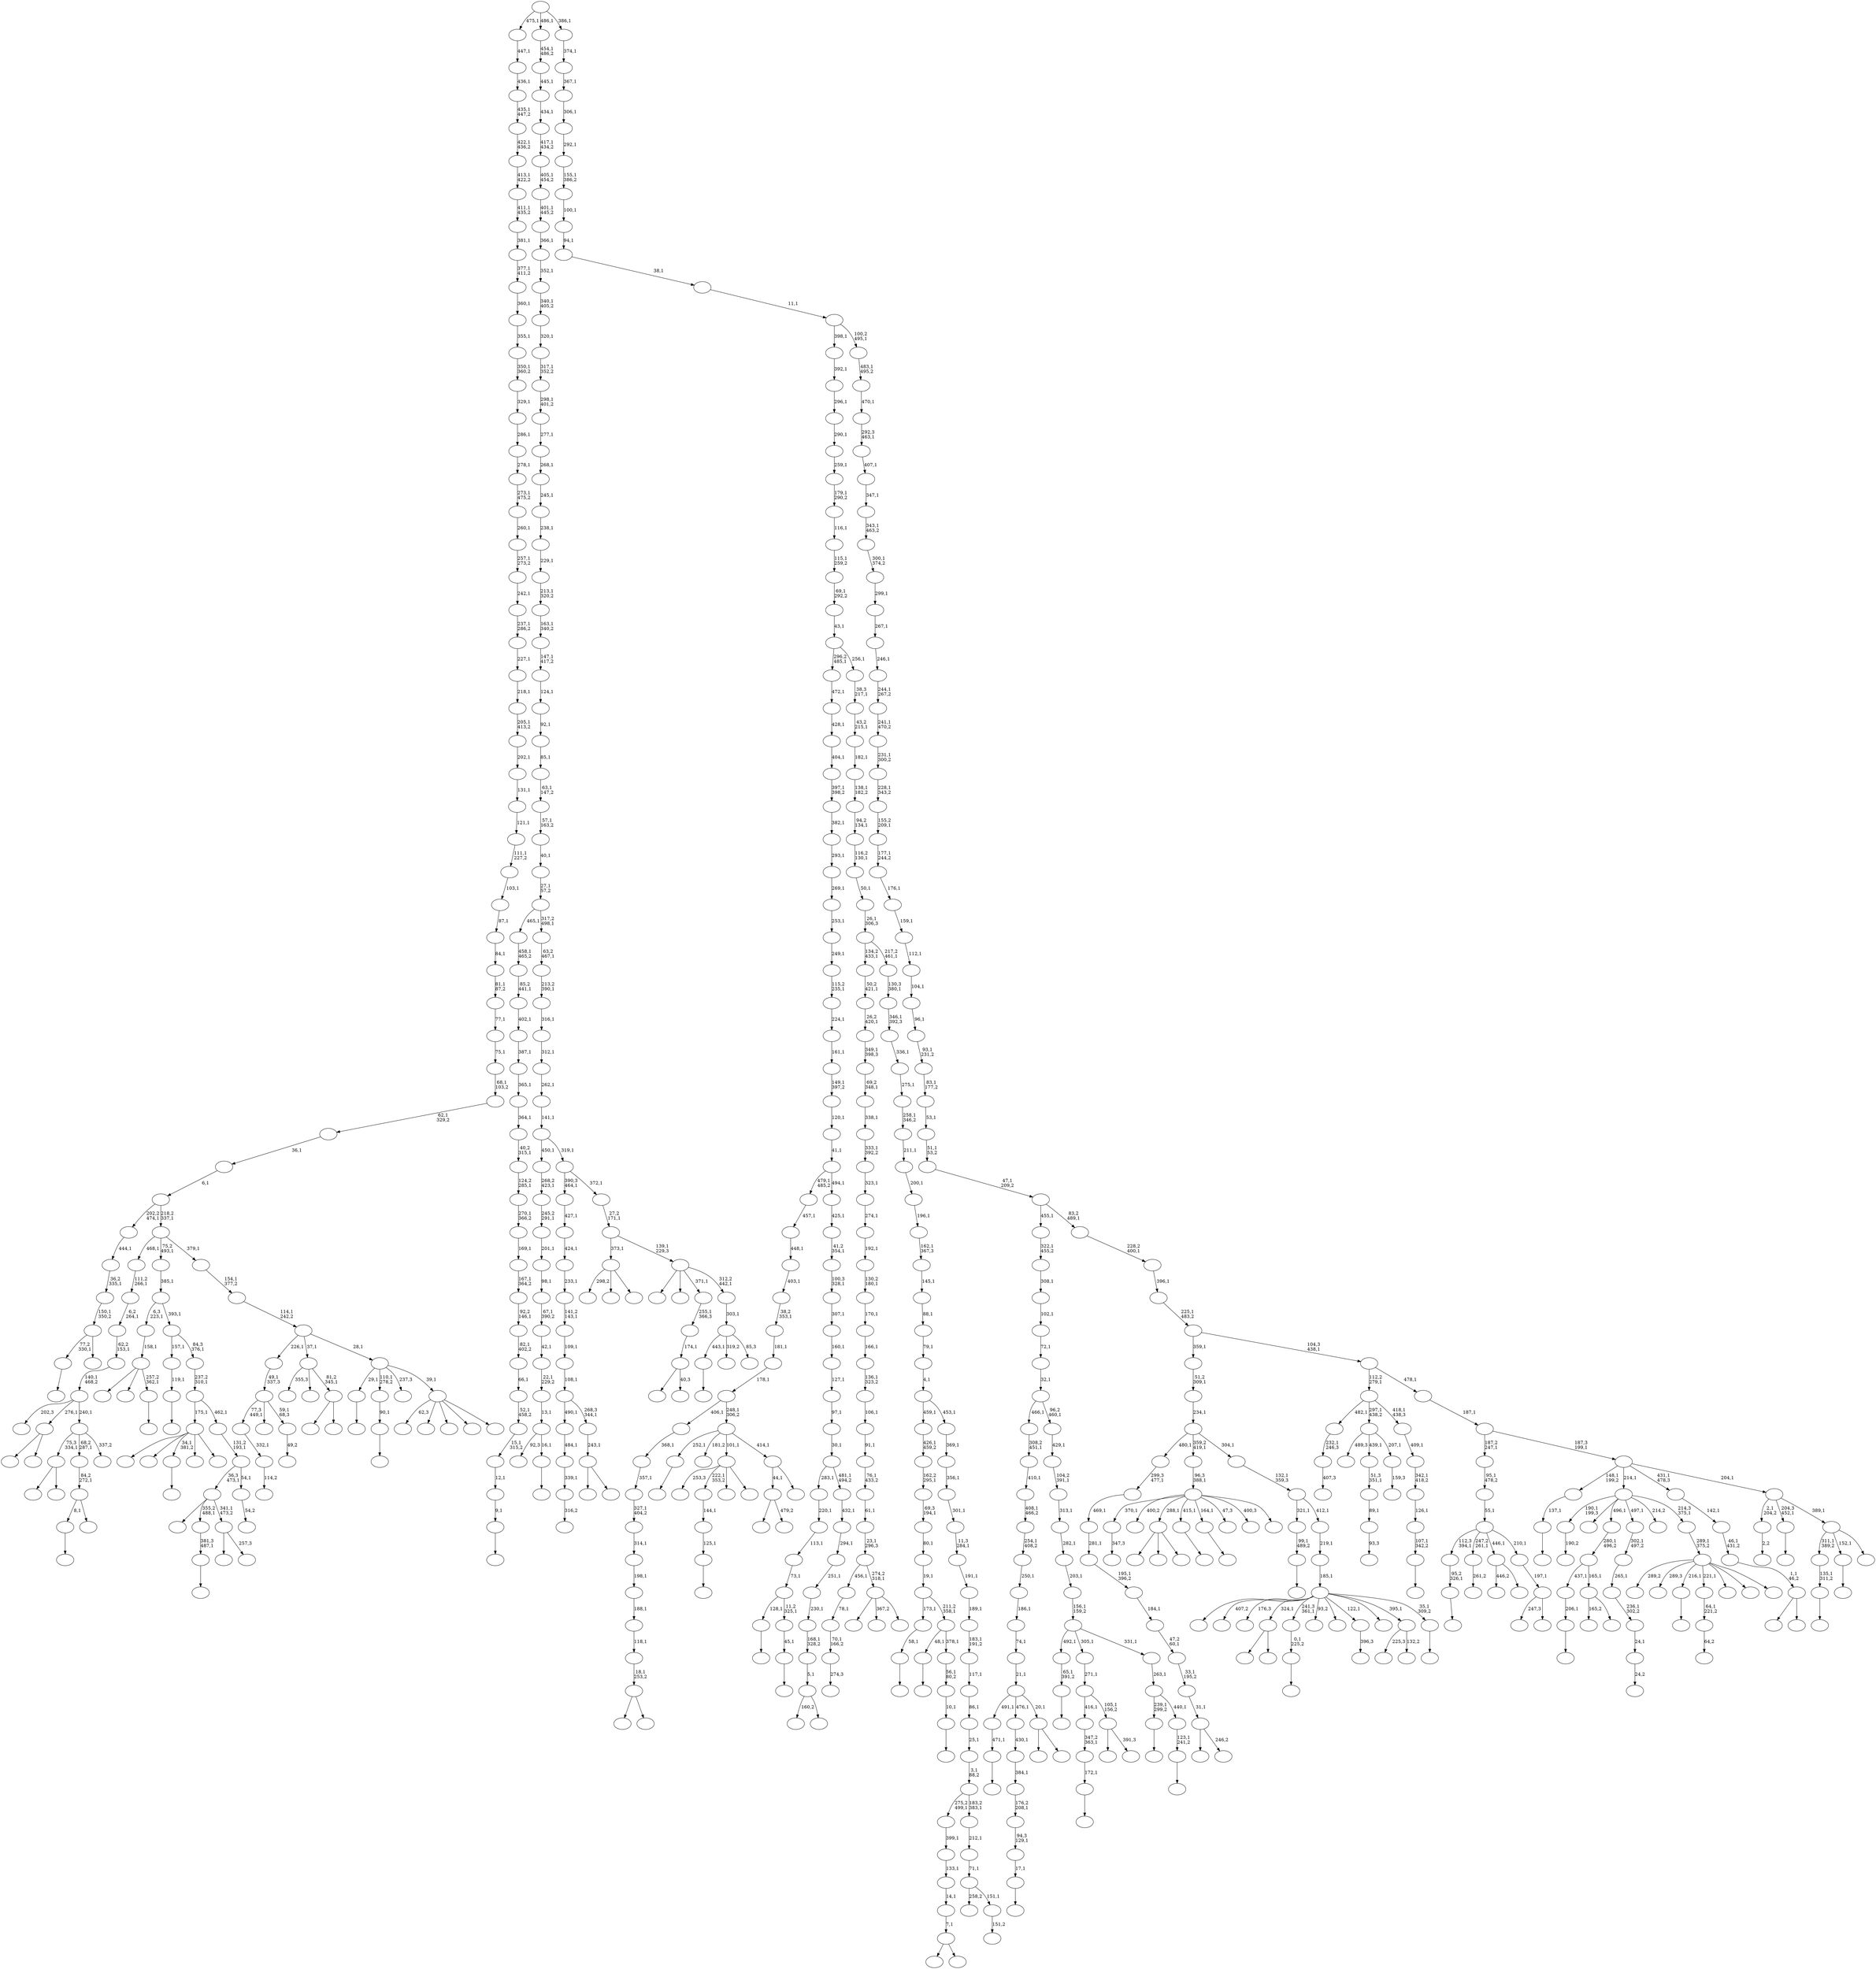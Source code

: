 digraph T {
	650 [label=""]
	649 [label=""]
	648 [label=""]
	647 [label=""]
	646 [label=""]
	645 [label=""]
	644 [label=""]
	643 [label=""]
	642 [label=""]
	641 [label=""]
	640 [label=""]
	639 [label=""]
	638 [label=""]
	637 [label=""]
	636 [label=""]
	635 [label=""]
	634 [label=""]
	633 [label=""]
	632 [label=""]
	631 [label=""]
	630 [label=""]
	629 [label=""]
	628 [label=""]
	627 [label=""]
	626 [label=""]
	625 [label=""]
	624 [label=""]
	623 [label=""]
	622 [label=""]
	621 [label=""]
	620 [label=""]
	619 [label=""]
	618 [label=""]
	617 [label=""]
	616 [label=""]
	615 [label=""]
	614 [label=""]
	613 [label=""]
	612 [label=""]
	611 [label=""]
	610 [label=""]
	609 [label=""]
	608 [label=""]
	607 [label=""]
	606 [label=""]
	605 [label=""]
	604 [label=""]
	603 [label=""]
	602 [label=""]
	601 [label=""]
	600 [label=""]
	599 [label=""]
	598 [label=""]
	597 [label=""]
	596 [label=""]
	595 [label=""]
	594 [label=""]
	593 [label=""]
	592 [label=""]
	591 [label=""]
	590 [label=""]
	589 [label=""]
	588 [label=""]
	587 [label=""]
	586 [label=""]
	585 [label=""]
	584 [label=""]
	583 [label=""]
	582 [label=""]
	581 [label=""]
	580 [label=""]
	579 [label=""]
	578 [label=""]
	577 [label=""]
	576 [label=""]
	575 [label=""]
	574 [label=""]
	573 [label=""]
	572 [label=""]
	571 [label=""]
	570 [label=""]
	569 [label=""]
	568 [label=""]
	567 [label=""]
	566 [label=""]
	565 [label=""]
	564 [label=""]
	563 [label=""]
	562 [label=""]
	561 [label=""]
	560 [label=""]
	559 [label=""]
	558 [label=""]
	557 [label=""]
	556 [label=""]
	555 [label=""]
	554 [label=""]
	553 [label=""]
	552 [label=""]
	551 [label=""]
	550 [label=""]
	549 [label=""]
	548 [label=""]
	547 [label=""]
	546 [label=""]
	545 [label=""]
	544 [label=""]
	543 [label=""]
	542 [label=""]
	541 [label=""]
	540 [label=""]
	539 [label=""]
	538 [label=""]
	537 [label=""]
	536 [label=""]
	535 [label=""]
	534 [label=""]
	533 [label=""]
	532 [label=""]
	531 [label=""]
	530 [label=""]
	529 [label=""]
	528 [label=""]
	527 [label=""]
	526 [label=""]
	525 [label=""]
	524 [label=""]
	523 [label=""]
	522 [label=""]
	521 [label=""]
	520 [label=""]
	519 [label=""]
	518 [label=""]
	517 [label=""]
	516 [label=""]
	515 [label=""]
	514 [label=""]
	513 [label=""]
	512 [label=""]
	511 [label=""]
	510 [label=""]
	509 [label=""]
	508 [label=""]
	507 [label=""]
	506 [label=""]
	505 [label=""]
	504 [label=""]
	503 [label=""]
	502 [label=""]
	501 [label=""]
	500 [label=""]
	499 [label=""]
	498 [label=""]
	497 [label=""]
	496 [label=""]
	495 [label=""]
	494 [label=""]
	493 [label=""]
	492 [label=""]
	491 [label=""]
	490 [label=""]
	489 [label=""]
	488 [label=""]
	487 [label=""]
	486 [label=""]
	485 [label=""]
	484 [label=""]
	483 [label=""]
	482 [label=""]
	481 [label=""]
	480 [label=""]
	479 [label=""]
	478 [label=""]
	477 [label=""]
	476 [label=""]
	475 [label=""]
	474 [label=""]
	473 [label=""]
	472 [label=""]
	471 [label=""]
	470 [label=""]
	469 [label=""]
	468 [label=""]
	467 [label=""]
	466 [label=""]
	465 [label=""]
	464 [label=""]
	463 [label=""]
	462 [label=""]
	461 [label=""]
	460 [label=""]
	459 [label=""]
	458 [label=""]
	457 [label=""]
	456 [label=""]
	455 [label=""]
	454 [label=""]
	453 [label=""]
	452 [label=""]
	451 [label=""]
	450 [label=""]
	449 [label=""]
	448 [label=""]
	447 [label=""]
	446 [label=""]
	445 [label=""]
	444 [label=""]
	443 [label=""]
	442 [label=""]
	441 [label=""]
	440 [label=""]
	439 [label=""]
	438 [label=""]
	437 [label=""]
	436 [label=""]
	435 [label=""]
	434 [label=""]
	433 [label=""]
	432 [label=""]
	431 [label=""]
	430 [label=""]
	429 [label=""]
	428 [label=""]
	427 [label=""]
	426 [label=""]
	425 [label=""]
	424 [label=""]
	423 [label=""]
	422 [label=""]
	421 [label=""]
	420 [label=""]
	419 [label=""]
	418 [label=""]
	417 [label=""]
	416 [label=""]
	415 [label=""]
	414 [label=""]
	413 [label=""]
	412 [label=""]
	411 [label=""]
	410 [label=""]
	409 [label=""]
	408 [label=""]
	407 [label=""]
	406 [label=""]
	405 [label=""]
	404 [label=""]
	403 [label=""]
	402 [label=""]
	401 [label=""]
	400 [label=""]
	399 [label=""]
	398 [label=""]
	397 [label=""]
	396 [label=""]
	395 [label=""]
	394 [label=""]
	393 [label=""]
	392 [label=""]
	391 [label=""]
	390 [label=""]
	389 [label=""]
	388 [label=""]
	387 [label=""]
	386 [label=""]
	385 [label=""]
	384 [label=""]
	383 [label=""]
	382 [label=""]
	381 [label=""]
	380 [label=""]
	379 [label=""]
	378 [label=""]
	377 [label=""]
	376 [label=""]
	375 [label=""]
	374 [label=""]
	373 [label=""]
	372 [label=""]
	371 [label=""]
	370 [label=""]
	369 [label=""]
	368 [label=""]
	367 [label=""]
	366 [label=""]
	365 [label=""]
	364 [label=""]
	363 [label=""]
	362 [label=""]
	361 [label=""]
	360 [label=""]
	359 [label=""]
	358 [label=""]
	357 [label=""]
	356 [label=""]
	355 [label=""]
	354 [label=""]
	353 [label=""]
	352 [label=""]
	351 [label=""]
	350 [label=""]
	349 [label=""]
	348 [label=""]
	347 [label=""]
	346 [label=""]
	345 [label=""]
	344 [label=""]
	343 [label=""]
	342 [label=""]
	341 [label=""]
	340 [label=""]
	339 [label=""]
	338 [label=""]
	337 [label=""]
	336 [label=""]
	335 [label=""]
	334 [label=""]
	333 [label=""]
	332 [label=""]
	331 [label=""]
	330 [label=""]
	329 [label=""]
	328 [label=""]
	327 [label=""]
	326 [label=""]
	325 [label=""]
	324 [label=""]
	323 [label=""]
	322 [label=""]
	321 [label=""]
	320 [label=""]
	319 [label=""]
	318 [label=""]
	317 [label=""]
	316 [label=""]
	315 [label=""]
	314 [label=""]
	313 [label=""]
	312 [label=""]
	311 [label=""]
	310 [label=""]
	309 [label=""]
	308 [label=""]
	307 [label=""]
	306 [label=""]
	305 [label=""]
	304 [label=""]
	303 [label=""]
	302 [label=""]
	301 [label=""]
	300 [label=""]
	299 [label=""]
	298 [label=""]
	297 [label=""]
	296 [label=""]
	295 [label=""]
	294 [label=""]
	293 [label=""]
	292 [label=""]
	291 [label=""]
	290 [label=""]
	289 [label=""]
	288 [label=""]
	287 [label=""]
	286 [label=""]
	285 [label=""]
	284 [label=""]
	283 [label=""]
	282 [label=""]
	281 [label=""]
	280 [label=""]
	279 [label=""]
	278 [label=""]
	277 [label=""]
	276 [label=""]
	275 [label=""]
	274 [label=""]
	273 [label=""]
	272 [label=""]
	271 [label=""]
	270 [label=""]
	269 [label=""]
	268 [label=""]
	267 [label=""]
	266 [label=""]
	265 [label=""]
	264 [label=""]
	263 [label=""]
	262 [label=""]
	261 [label=""]
	260 [label=""]
	259 [label=""]
	258 [label=""]
	257 [label=""]
	256 [label=""]
	255 [label=""]
	254 [label=""]
	253 [label=""]
	252 [label=""]
	251 [label=""]
	250 [label=""]
	249 [label=""]
	248 [label=""]
	247 [label=""]
	246 [label=""]
	245 [label=""]
	244 [label=""]
	243 [label=""]
	242 [label=""]
	241 [label=""]
	240 [label=""]
	239 [label=""]
	238 [label=""]
	237 [label=""]
	236 [label=""]
	235 [label=""]
	234 [label=""]
	233 [label=""]
	232 [label=""]
	231 [label=""]
	230 [label=""]
	229 [label=""]
	228 [label=""]
	227 [label=""]
	226 [label=""]
	225 [label=""]
	224 [label=""]
	223 [label=""]
	222 [label=""]
	221 [label=""]
	220 [label=""]
	219 [label=""]
	218 [label=""]
	217 [label=""]
	216 [label=""]
	215 [label=""]
	214 [label=""]
	213 [label=""]
	212 [label=""]
	211 [label=""]
	210 [label=""]
	209 [label=""]
	208 [label=""]
	207 [label=""]
	206 [label=""]
	205 [label=""]
	204 [label=""]
	203 [label=""]
	202 [label=""]
	201 [label=""]
	200 [label=""]
	199 [label=""]
	198 [label=""]
	197 [label=""]
	196 [label=""]
	195 [label=""]
	194 [label=""]
	193 [label=""]
	192 [label=""]
	191 [label=""]
	190 [label=""]
	189 [label=""]
	188 [label=""]
	187 [label=""]
	186 [label=""]
	185 [label=""]
	184 [label=""]
	183 [label=""]
	182 [label=""]
	181 [label=""]
	180 [label=""]
	179 [label=""]
	178 [label=""]
	177 [label=""]
	176 [label=""]
	175 [label=""]
	174 [label=""]
	173 [label=""]
	172 [label=""]
	171 [label=""]
	170 [label=""]
	169 [label=""]
	168 [label=""]
	167 [label=""]
	166 [label=""]
	165 [label=""]
	164 [label=""]
	163 [label=""]
	162 [label=""]
	161 [label=""]
	160 [label=""]
	159 [label=""]
	158 [label=""]
	157 [label=""]
	156 [label=""]
	155 [label=""]
	154 [label=""]
	153 [label=""]
	152 [label=""]
	151 [label=""]
	150 [label=""]
	149 [label=""]
	148 [label=""]
	147 [label=""]
	146 [label=""]
	145 [label=""]
	144 [label=""]
	143 [label=""]
	142 [label=""]
	141 [label=""]
	140 [label=""]
	139 [label=""]
	138 [label=""]
	137 [label=""]
	136 [label=""]
	135 [label=""]
	134 [label=""]
	133 [label=""]
	132 [label=""]
	131 [label=""]
	130 [label=""]
	129 [label=""]
	128 [label=""]
	127 [label=""]
	126 [label=""]
	125 [label=""]
	124 [label=""]
	123 [label=""]
	122 [label=""]
	121 [label=""]
	120 [label=""]
	119 [label=""]
	118 [label=""]
	117 [label=""]
	116 [label=""]
	115 [label=""]
	114 [label=""]
	113 [label=""]
	112 [label=""]
	111 [label=""]
	110 [label=""]
	109 [label=""]
	108 [label=""]
	107 [label=""]
	106 [label=""]
	105 [label=""]
	104 [label=""]
	103 [label=""]
	102 [label=""]
	101 [label=""]
	100 [label=""]
	99 [label=""]
	98 [label=""]
	97 [label=""]
	96 [label=""]
	95 [label=""]
	94 [label=""]
	93 [label=""]
	92 [label=""]
	91 [label=""]
	90 [label=""]
	89 [label=""]
	88 [label=""]
	87 [label=""]
	86 [label=""]
	85 [label=""]
	84 [label=""]
	83 [label=""]
	82 [label=""]
	81 [label=""]
	80 [label=""]
	79 [label=""]
	78 [label=""]
	77 [label=""]
	76 [label=""]
	75 [label=""]
	74 [label=""]
	73 [label=""]
	72 [label=""]
	71 [label=""]
	70 [label=""]
	69 [label=""]
	68 [label=""]
	67 [label=""]
	66 [label=""]
	65 [label=""]
	64 [label=""]
	63 [label=""]
	62 [label=""]
	61 [label=""]
	60 [label=""]
	59 [label=""]
	58 [label=""]
	57 [label=""]
	56 [label=""]
	55 [label=""]
	54 [label=""]
	53 [label=""]
	52 [label=""]
	51 [label=""]
	50 [label=""]
	49 [label=""]
	48 [label=""]
	47 [label=""]
	46 [label=""]
	45 [label=""]
	44 [label=""]
	43 [label=""]
	42 [label=""]
	41 [label=""]
	40 [label=""]
	39 [label=""]
	38 [label=""]
	37 [label=""]
	36 [label=""]
	35 [label=""]
	34 [label=""]
	33 [label=""]
	32 [label=""]
	31 [label=""]
	30 [label=""]
	29 [label=""]
	28 [label=""]
	27 [label=""]
	26 [label=""]
	25 [label=""]
	24 [label=""]
	23 [label=""]
	22 [label=""]
	21 [label=""]
	20 [label=""]
	19 [label=""]
	18 [label=""]
	17 [label=""]
	16 [label=""]
	15 [label=""]
	14 [label=""]
	13 [label=""]
	12 [label=""]
	11 [label=""]
	10 [label=""]
	9 [label=""]
	8 [label=""]
	7 [label=""]
	6 [label=""]
	5 [label=""]
	4 [label=""]
	3 [label=""]
	2 [label=""]
	1 [label=""]
	0 [label=""]
	649 -> 650 [label=""]
	643 -> 644 [label=""]
	640 -> 641 [label=""]
	639 -> 640 [label="135,1\n311,2"]
	632 -> 633 [label="2,2"]
	630 -> 636 [label=""]
	630 -> 631 [label=""]
	628 -> 629 [label=""]
	627 -> 628 [label="99,1\n489,2"]
	625 -> 626 [label=""]
	624 -> 625 [label="125,1"]
	623 -> 624 [label="144,1"]
	617 -> 618 [label=""]
	615 -> 616 [label=""]
	613 -> 614 [label="347,3"]
	611 -> 612 [label="64,2"]
	610 -> 611 [label="64,1\n221,2"]
	605 -> 606 [label=""]
	601 -> 602 [label="190,2"]
	596 -> 597 [label=""]
	595 -> 596 [label="172,1"]
	594 -> 595 [label="347,2\n363,1"]
	591 -> 592 [label=""]
	590 -> 591 [label="95,2\n326,1"]
	588 -> 589 [label=""]
	587 -> 588 [label="58,1"]
	584 -> 585 [label="274,3"]
	583 -> 584 [label="70,1\n166,2"]
	582 -> 583 [label="78,1"]
	580 -> 581 [label=""]
	579 -> 580 [label="137,1"]
	576 -> 637 [label=""]
	576 -> 577 [label=""]
	574 -> 575 [label=""]
	573 -> 574 [label="65,1\n391,2"]
	571 -> 572 [label=""]
	570 -> 571 [label="0,1\n225,2"]
	564 -> 565 [label=""]
	561 -> 562 [label=""]
	560 -> 561 [label="471,1"]
	556 -> 557 [label=""]
	551 -> 646 [label=""]
	551 -> 552 [label="479,2"]
	549 -> 550 [label=""]
	548 -> 549 [label="119,1"]
	545 -> 546 [label=""]
	544 -> 545 [label="45,1"]
	543 -> 564 [label="128,1"]
	543 -> 544 [label="11,2\n325,1"]
	542 -> 543 [label="73,1"]
	541 -> 542 [label="113,1"]
	540 -> 541 [label="220,1"]
	537 -> 568 [label=""]
	537 -> 558 [label=""]
	537 -> 538 [label=""]
	535 -> 536 [label=""]
	534 -> 535 [label="206,1"]
	531 -> 532 [label=""]
	530 -> 531 [label="17,1"]
	529 -> 530 [label="94,3\n129,1"]
	528 -> 529 [label="176,2\n208,1"]
	527 -> 528 [label="384,1"]
	526 -> 527 [label="430,1"]
	523 -> 524 [label=""]
	518 -> 519 [label=""]
	516 -> 517 [label=""]
	514 -> 515 [label="407,3"]
	513 -> 514 [label="232,1\n246,3"]
	511 -> 603 [label=""]
	511 -> 512 [label=""]
	509 -> 607 [label=""]
	509 -> 510 [label=""]
	508 -> 509 [label="18,1\n253,2"]
	507 -> 508 [label="118,1"]
	506 -> 507 [label="188,1"]
	505 -> 506 [label="198,1"]
	504 -> 505 [label="314,1"]
	503 -> 504 [label="327,1\n404,2"]
	502 -> 503 [label="357,1"]
	501 -> 502 [label="368,1"]
	497 -> 498 [label="114,2"]
	496 -> 497 [label="332,1"]
	494 -> 621 [label="165,2"]
	494 -> 495 [label=""]
	493 -> 534 [label="437,1"]
	493 -> 494 [label="165,1"]
	492 -> 493 [label="280,1\n496,2"]
	487 -> 488 [label=""]
	485 -> 486 [label=""]
	484 -> 485 [label="90,1"]
	481 -> 482 [label="24,2"]
	480 -> 481 [label="24,1"]
	479 -> 480 [label="236,1\n302,2"]
	478 -> 479 [label="265,1"]
	477 -> 478 [label="302,1\n497,2"]
	475 -> 476 [label=""]
	473 -> 474 [label=""]
	472 -> 635 [label=""]
	472 -> 539 [label=""]
	472 -> 473 [label="257,2\n362,1"]
	471 -> 472 [label="158,1"]
	469 -> 470 [label="261,2"]
	467 -> 523 [label="77,2\n330,1"]
	467 -> 468 [label=""]
	466 -> 467 [label="150,1\n350,2"]
	465 -> 466 [label="36,2\n335,1"]
	464 -> 465 [label="444,1"]
	457 -> 458 [label=""]
	456 -> 457 [label="381,3\n487,1"]
	454 -> 563 [label=""]
	454 -> 455 [label="391,3"]
	453 -> 594 [label="416,1"]
	453 -> 454 [label="105,1\n156,2"]
	452 -> 453 [label="271,1"]
	450 -> 451 [label=""]
	448 -> 449 [label="396,3"]
	444 -> 445 [label=""]
	442 -> 522 [label=""]
	442 -> 443 [label=""]
	441 -> 442 [label="7,1"]
	440 -> 441 [label="14,1"]
	439 -> 440 [label="133,1"]
	438 -> 439 [label="399,1"]
	434 -> 619 [label=""]
	434 -> 435 [label=""]
	433 -> 560 [label="491,1"]
	433 -> 526 [label="476,1"]
	433 -> 434 [label="20,1"]
	432 -> 433 [label="21,1"]
	431 -> 432 [label="74,1"]
	430 -> 431 [label="186,1"]
	429 -> 430 [label="250,1"]
	428 -> 429 [label="254,1\n408,2"]
	427 -> 428 [label="408,1\n466,2"]
	426 -> 427 [label="410,1"]
	425 -> 426 [label="308,2\n451,1"]
	423 -> 604 [label="446,2"]
	423 -> 424 [label=""]
	420 -> 421 [label="93,3"]
	419 -> 420 [label="89,1"]
	418 -> 419 [label="51,3\n351,1"]
	416 -> 417 [label=""]
	415 -> 416 [label="10,1"]
	414 -> 415 [label="56,1\n80,2"]
	413 -> 516 [label="48,1"]
	413 -> 414 [label="378,1"]
	412 -> 587 [label="173,1"]
	412 -> 413 [label="211,2\n358,1"]
	411 -> 412 [label="19,1"]
	410 -> 411 [label="80,1"]
	409 -> 410 [label="69,3\n194,1"]
	408 -> 409 [label="162,2\n295,1"]
	407 -> 408 [label="426,1\n459,2"]
	405 -> 645 [label="253,3"]
	405 -> 623 [label="222,1\n353,2"]
	405 -> 599 [label=""]
	405 -> 406 [label=""]
	402 -> 647 [label="289,2"]
	402 -> 642 [label="289,3"]
	402 -> 615 [label="216,1"]
	402 -> 610 [label="221,1"]
	402 -> 567 [label=""]
	402 -> 499 [label=""]
	402 -> 403 [label=""]
	401 -> 402 [label="289,1\n375,2"]
	400 -> 601 [label="190,1\n199,3"]
	400 -> 520 [label=""]
	400 -> 492 [label="496,1"]
	400 -> 477 [label="497,1"]
	400 -> 437 [label="214,2"]
	400 -> 401 [label="214,3\n375,1"]
	398 -> 553 [label=""]
	398 -> 399 [label=""]
	397 -> 398 [label="1,1\n46,2"]
	396 -> 397 [label="46,1\n431,2"]
	395 -> 396 [label="142,1"]
	393 -> 521 [label=""]
	393 -> 394 [label="257,3"]
	392 -> 578 [label=""]
	392 -> 456 [label="355,2\n488,1"]
	392 -> 393 [label="341,1\n473,2"]
	390 -> 391 [label="159,3"]
	389 -> 547 [label="489,3"]
	389 -> 418 [label="439,1"]
	389 -> 390 [label="207,1"]
	387 -> 388 [label=""]
	386 -> 387 [label="107,1\n342,2"]
	385 -> 386 [label="126,1"]
	384 -> 385 [label="342,1\n418,2"]
	383 -> 384 [label="409,1"]
	382 -> 513 [label="482,1"]
	382 -> 389 [label="297,1\n438,2"]
	382 -> 383 [label="418,1\n438,3"]
	380 -> 533 [label=""]
	380 -> 381 [label="246,2"]
	379 -> 380 [label="31,1"]
	378 -> 379 [label="33,1\n195,2"]
	377 -> 378 [label="47,2\n60,1"]
	376 -> 377 [label="184,1"]
	375 -> 376 [label="195,1\n396,2"]
	374 -> 375 [label="281,1"]
	373 -> 374 [label="469,1"]
	372 -> 373 [label="299,3\n477,1"]
	369 -> 569 [label="225,3"]
	369 -> 370 [label="132,2"]
	367 -> 368 [label="49,2"]
	366 -> 496 [label="77,3\n449,1"]
	366 -> 460 [label=""]
	366 -> 367 [label="59,1\n68,3"]
	365 -> 366 [label="49,1\n337,3"]
	363 -> 364 [label=""]
	362 -> 483 [label="92,3"]
	362 -> 363 [label="16,1"]
	361 -> 362 [label="13,1"]
	360 -> 361 [label="22,1\n229,2"]
	359 -> 360 [label="42,1"]
	358 -> 359 [label="67,1\n390,2"]
	357 -> 358 [label="98,1"]
	356 -> 357 [label="201,1"]
	355 -> 356 [label="245,2\n291,1"]
	354 -> 355 [label="268,2\n423,1"]
	351 -> 352 [label=""]
	350 -> 351 [label="123,1\n241,2"]
	349 -> 556 [label="239,1\n299,2"]
	349 -> 350 [label="440,1"]
	348 -> 349 [label="263,1"]
	347 -> 573 [label="492,1"]
	347 -> 452 [label="305,1"]
	347 -> 348 [label="331,1"]
	346 -> 347 [label="156,1\n159,2"]
	345 -> 346 [label="203,1"]
	344 -> 345 [label="282,1"]
	343 -> 344 [label="313,1"]
	342 -> 343 [label="104,2\n391,1"]
	341 -> 342 [label="429,1"]
	340 -> 425 [label="466,1"]
	340 -> 341 [label="96,2\n460,1"]
	339 -> 340 [label="32,1"]
	338 -> 339 [label="72,1"]
	337 -> 338 [label="102,1"]
	336 -> 337 [label="308,1"]
	335 -> 336 [label="322,1\n455,2"]
	333 -> 613 [label="370,1"]
	333 -> 586 [label="400,2"]
	333 -> 537 [label="288,1"]
	333 -> 487 [label="415,1"]
	333 -> 450 [label="164,1"]
	333 -> 447 [label="47,3"]
	333 -> 371 [label="400,3"]
	333 -> 334 [label=""]
	332 -> 333 [label="96,3\n388,1"]
	330 -> 551 [label="44,1"]
	330 -> 331 [label=""]
	329 -> 617 [label="252,1"]
	329 -> 490 [label="181,2"]
	329 -> 405 [label="101,1"]
	329 -> 330 [label="414,1"]
	328 -> 501 [label="406,1"]
	328 -> 329 [label="248,1\n306,2"]
	327 -> 328 [label="178,1"]
	326 -> 327 [label="181,1"]
	325 -> 326 [label="38,2\n353,1"]
	324 -> 325 [label="403,1"]
	323 -> 324 [label="448,1"]
	322 -> 323 [label="457,1"]
	320 -> 491 [label=""]
	320 -> 321 [label=""]
	319 -> 609 [label="355,3"]
	319 -> 598 [label=""]
	319 -> 320 [label="81,2\n345,1"]
	316 -> 638 [label=""]
	316 -> 559 [label=""]
	316 -> 475 [label="34,1\n381,2"]
	316 -> 463 [label=""]
	316 -> 317 [label=""]
	314 -> 634 [label=""]
	314 -> 462 [label="367,2"]
	314 -> 315 [label=""]
	313 -> 582 [label="456,1"]
	313 -> 314 [label="274,2\n318,1"]
	312 -> 313 [label="23,1\n296,3"]
	311 -> 312 [label="61,1"]
	310 -> 311 [label="76,1\n433,2"]
	309 -> 310 [label="91,1"]
	308 -> 309 [label="106,1"]
	307 -> 308 [label="136,1\n323,2"]
	306 -> 307 [label="166,1"]
	305 -> 306 [label="170,1"]
	304 -> 305 [label="130,2\n180,1"]
	303 -> 304 [label="192,1"]
	302 -> 303 [label="274,1"]
	301 -> 302 [label="323,1"]
	300 -> 301 [label="333,1\n392,2"]
	299 -> 300 [label="338,1"]
	298 -> 299 [label="69,2\n348,1"]
	297 -> 298 [label="349,1\n398,3"]
	296 -> 297 [label="26,2\n420,1"]
	295 -> 296 [label="50,2\n421,1"]
	293 -> 593 [label="160,2"]
	293 -> 294 [label=""]
	292 -> 293 [label="5,1"]
	291 -> 292 [label="168,1\n328,2"]
	290 -> 291 [label="230,1"]
	289 -> 290 [label="251,1"]
	288 -> 289 [label="294,1"]
	287 -> 288 [label="432,1"]
	286 -> 540 [label="283,1"]
	286 -> 287 [label="481,1\n494,2"]
	285 -> 286 [label="30,1"]
	284 -> 285 [label="97,1"]
	283 -> 284 [label="127,1"]
	282 -> 283 [label="160,1"]
	281 -> 282 [label="307,1"]
	280 -> 281 [label="100,3\n328,1"]
	279 -> 280 [label="41,2\n354,1"]
	278 -> 279 [label="425,1"]
	277 -> 322 [label="479,1\n485,2"]
	277 -> 278 [label="494,1"]
	276 -> 277 [label="41,1"]
	275 -> 276 [label="120,1"]
	274 -> 275 [label="149,1\n397,2"]
	273 -> 274 [label="161,1"]
	272 -> 273 [label="224,1"]
	271 -> 272 [label="115,2\n235,1"]
	270 -> 271 [label="249,1"]
	269 -> 270 [label="253,1"]
	268 -> 269 [label="269,1"]
	267 -> 268 [label="293,1"]
	266 -> 267 [label="382,1"]
	265 -> 266 [label="397,1\n398,2"]
	264 -> 265 [label="404,1"]
	263 -> 264 [label="428,1"]
	262 -> 263 [label="472,1"]
	260 -> 261 [label="316,2"]
	259 -> 260 [label="339,1"]
	258 -> 259 [label="484,1"]
	256 -> 518 [label="8,1"]
	256 -> 257 [label=""]
	255 -> 256 [label="84,2\n272,1"]
	253 -> 436 [label=""]
	253 -> 254 [label=""]
	252 -> 253 [label="243,1"]
	251 -> 258 [label="490,1"]
	251 -> 252 [label="268,3\n344,1"]
	250 -> 251 [label="108,1"]
	249 -> 250 [label="109,1"]
	248 -> 249 [label="141,2\n143,1"]
	247 -> 248 [label="233,1"]
	246 -> 247 [label="424,1"]
	245 -> 246 [label="427,1"]
	243 -> 525 [label=""]
	243 -> 244 [label="40,3"]
	242 -> 243 [label="174,1"]
	241 -> 242 [label="255,1\n366,3"]
	239 -> 554 [label="247,3"]
	239 -> 240 [label=""]
	238 -> 239 [label="197,1"]
	237 -> 590 [label="112,3\n394,1"]
	237 -> 469 [label="247,2\n261,1"]
	237 -> 423 [label="446,1"]
	237 -> 238 [label="210,1"]
	236 -> 237 [label="55,1"]
	235 -> 236 [label="95,1\n478,2"]
	233 -> 234 [label=""]
	232 -> 233 [label="9,1"]
	231 -> 232 [label="12,1"]
	230 -> 231 [label="15,1\n315,2"]
	229 -> 230 [label="52,1\n458,2"]
	228 -> 229 [label="66,1"]
	227 -> 228 [label="82,1\n402,2"]
	226 -> 227 [label="92,2\n146,1"]
	225 -> 226 [label="167,1\n364,2"]
	224 -> 225 [label="169,1"]
	223 -> 224 [label="270,1\n366,2"]
	222 -> 223 [label="124,2\n285,1"]
	221 -> 222 [label="40,2\n315,1"]
	220 -> 221 [label="364,1"]
	219 -> 220 [label="365,1"]
	218 -> 219 [label="387,1"]
	217 -> 218 [label="402,1"]
	216 -> 217 [label="85,2\n441,1"]
	215 -> 216 [label="458,1\n465,2"]
	213 -> 622 [label="298,2"]
	213 -> 555 [label=""]
	213 -> 214 [label=""]
	211 -> 212 [label="151,2"]
	210 -> 446 [label="258,2"]
	210 -> 211 [label="151,1"]
	209 -> 210 [label="71,1"]
	208 -> 209 [label="212,1"]
	207 -> 438 [label="275,2\n499,1"]
	207 -> 208 [label="183,2\n383,1"]
	206 -> 207 [label="3,1\n88,2"]
	205 -> 206 [label="25,1"]
	204 -> 205 [label="86,1"]
	203 -> 204 [label="117,1"]
	202 -> 203 [label="183,1\n191,2"]
	201 -> 202 [label="189,1"]
	200 -> 201 [label="191,1"]
	199 -> 200 [label="11,3\n284,1"]
	198 -> 199 [label="301,1"]
	197 -> 198 [label="356,1"]
	196 -> 197 [label="369,1"]
	195 -> 407 [label="459,1"]
	195 -> 196 [label="453,1"]
	194 -> 195 [label="4,1"]
	193 -> 194 [label="79,1"]
	192 -> 193 [label="88,1"]
	191 -> 192 [label="145,1"]
	190 -> 191 [label="162,1\n367,3"]
	189 -> 190 [label="196,1"]
	188 -> 189 [label="200,1"]
	187 -> 188 [label="211,1"]
	186 -> 187 [label="258,1\n346,2"]
	185 -> 186 [label="275,1"]
	184 -> 185 [label="336,1"]
	183 -> 184 [label="346,1\n392,3"]
	182 -> 183 [label="130,3\n380,1"]
	181 -> 295 [label="134,2\n433,1"]
	181 -> 182 [label="217,2\n461,1"]
	180 -> 181 [label="26,1\n306,3"]
	179 -> 180 [label="50,1"]
	178 -> 179 [label="116,2\n130,1"]
	177 -> 178 [label="94,2\n134,1"]
	176 -> 177 [label="138,1\n182,2"]
	175 -> 176 [label="182,1"]
	174 -> 175 [label="43,2\n215,1"]
	173 -> 174 [label="38,3\n217,1"]
	172 -> 262 [label="296,2\n485,1"]
	172 -> 173 [label="256,1"]
	171 -> 172 [label="43,1"]
	170 -> 171 [label="69,1\n292,2"]
	169 -> 170 [label="115,1\n259,2"]
	168 -> 169 [label="116,1"]
	167 -> 168 [label="179,1\n290,2"]
	166 -> 167 [label="259,1"]
	165 -> 166 [label="290,1"]
	164 -> 165 [label="296,1"]
	163 -> 164 [label="392,1"]
	161 -> 162 [label=""]
	160 -> 648 [label=""]
	160 -> 620 [label="407,2"]
	160 -> 600 [label="176,3"]
	160 -> 576 [label="324,1"]
	160 -> 570 [label="241,3\n361,1"]
	160 -> 500 [label="93,2"]
	160 -> 461 [label=""]
	160 -> 448 [label="122,1"]
	160 -> 404 [label=""]
	160 -> 369 [label="395,1"]
	160 -> 161 [label="35,1\n309,2"]
	159 -> 160 [label="185,1"]
	158 -> 159 [label="219,1"]
	157 -> 627 [label="321,1"]
	157 -> 158 [label="412,1"]
	156 -> 157 [label="132,1\n359,3"]
	155 -> 372 [label="480,1"]
	155 -> 332 [label="359,2\n419,1"]
	155 -> 156 [label="304,1"]
	154 -> 155 [label="234,1"]
	153 -> 154 [label="51,2\n309,1"]
	150 -> 630 [label="75,3\n334,1"]
	150 -> 255 [label="68,2\n287,1"]
	150 -> 151 [label="337,2"]
	149 -> 566 [label="202,3"]
	149 -> 511 [label="276,1"]
	149 -> 150 [label="240,1"]
	148 -> 149 [label="140,1\n468,2"]
	147 -> 148 [label="62,2\n153,1"]
	146 -> 147 [label="6,2\n264,1"]
	145 -> 146 [label="111,2\n266,1"]
	143 -> 144 [label="54,2"]
	142 -> 392 [label="36,3\n473,1"]
	142 -> 143 [label="54,1"]
	141 -> 142 [label="131,2\n193,1"]
	140 -> 316 [label="175,1"]
	140 -> 141 [label="462,1"]
	139 -> 140 [label="237,2\n310,1"]
	138 -> 548 [label="157,1"]
	138 -> 139 [label="84,3\n376,1"]
	137 -> 471 [label="6,3\n223,1"]
	137 -> 138 [label="393,1"]
	136 -> 137 [label="385,1"]
	133 -> 608 [label="62,3"]
	133 -> 459 [label=""]
	133 -> 152 [label=""]
	133 -> 135 [label=""]
	133 -> 134 [label=""]
	132 -> 643 [label="29,1"]
	132 -> 484 [label="110,1\n278,2"]
	132 -> 318 [label="237,3"]
	132 -> 133 [label="39,1"]
	131 -> 365 [label="226,1"]
	131 -> 319 [label="37,1"]
	131 -> 132 [label="28,1"]
	130 -> 131 [label="114,1\n242,2"]
	129 -> 130 [label="154,1\n377,2"]
	128 -> 145 [label="468,1"]
	128 -> 136 [label="75,2\n493,1"]
	128 -> 129 [label="379,1"]
	127 -> 464 [label="202,2\n474,1"]
	127 -> 128 [label="218,2\n337,1"]
	126 -> 127 [label="6,1"]
	125 -> 126 [label="36,1"]
	124 -> 125 [label="62,1\n329,2"]
	123 -> 124 [label="68,1\n103,2"]
	122 -> 123 [label="75,1"]
	121 -> 122 [label="77,1"]
	120 -> 121 [label="81,1\n87,2"]
	119 -> 120 [label="84,1"]
	118 -> 119 [label="87,1"]
	117 -> 118 [label="103,1"]
	116 -> 117 [label="111,1\n227,2"]
	115 -> 116 [label="121,1"]
	114 -> 115 [label="131,1"]
	113 -> 114 [label="202,1"]
	112 -> 113 [label="205,1\n413,2"]
	111 -> 112 [label="218,1"]
	110 -> 111 [label="227,1"]
	109 -> 110 [label="237,1\n286,2"]
	108 -> 109 [label="242,1"]
	107 -> 108 [label="257,1\n273,2"]
	106 -> 107 [label="260,1"]
	105 -> 106 [label="273,1\n475,2"]
	104 -> 105 [label="278,1"]
	103 -> 104 [label="286,1"]
	102 -> 103 [label="329,1"]
	101 -> 102 [label="350,1\n360,2"]
	100 -> 101 [label="355,1"]
	99 -> 100 [label="360,1"]
	98 -> 99 [label="377,1\n411,2"]
	97 -> 98 [label="381,1"]
	96 -> 97 [label="411,1\n435,2"]
	95 -> 96 [label="413,1\n422,2"]
	94 -> 95 [label="422,1\n436,2"]
	93 -> 94 [label="435,1\n447,2"]
	92 -> 93 [label="436,1"]
	91 -> 92 [label="447,1"]
	89 -> 649 [label="443,1"]
	89 -> 353 [label="319,2"]
	89 -> 90 [label="85,3"]
	88 -> 89 [label="303,1"]
	87 -> 489 [label=""]
	87 -> 422 [label=""]
	87 -> 241 [label="371,1"]
	87 -> 88 [label="312,2\n442,1"]
	86 -> 213 [label="373,1"]
	86 -> 87 [label="139,1\n229,3"]
	85 -> 86 [label="27,2\n171,1"]
	84 -> 245 [label="390,3\n464,1"]
	84 -> 85 [label="372,1"]
	83 -> 354 [label="450,1"]
	83 -> 84 [label="319,1"]
	82 -> 83 [label="141,1"]
	81 -> 82 [label="262,1"]
	80 -> 81 [label="312,1"]
	79 -> 80 [label="316,1"]
	78 -> 79 [label="213,2\n390,1"]
	77 -> 78 [label="63,2\n467,1"]
	76 -> 215 [label="465,1"]
	76 -> 77 [label="317,2\n498,1"]
	75 -> 76 [label="27,1\n57,2"]
	74 -> 75 [label="40,1"]
	73 -> 74 [label="57,1\n163,2"]
	72 -> 73 [label="63,1\n147,2"]
	71 -> 72 [label="85,1"]
	70 -> 71 [label="92,1"]
	69 -> 70 [label="124,1"]
	68 -> 69 [label="147,1\n417,2"]
	67 -> 68 [label="163,1\n340,2"]
	66 -> 67 [label="213,1\n320,2"]
	65 -> 66 [label="229,1"]
	64 -> 65 [label="238,1"]
	63 -> 64 [label="245,1"]
	62 -> 63 [label="268,1"]
	61 -> 62 [label="277,1"]
	60 -> 61 [label="298,1\n401,2"]
	59 -> 60 [label="317,1\n352,2"]
	58 -> 59 [label="320,1"]
	57 -> 58 [label="340,1\n405,2"]
	56 -> 57 [label="352,1"]
	55 -> 56 [label="366,1"]
	54 -> 55 [label="401,1\n445,2"]
	53 -> 54 [label="405,1\n454,2"]
	52 -> 53 [label="417,1\n434,2"]
	51 -> 52 [label="434,1"]
	50 -> 51 [label="445,1"]
	49 -> 50 [label="454,1\n486,2"]
	47 -> 639 [label="311,1\n389,2"]
	47 -> 605 [label="152,1"]
	47 -> 48 [label=""]
	46 -> 632 [label="2,1\n204,2"]
	46 -> 444 [label="204,3\n452,1"]
	46 -> 47 [label="389,1"]
	45 -> 579 [label="148,1\n199,2"]
	45 -> 400 [label="214,1"]
	45 -> 395 [label="431,1\n478,3"]
	45 -> 46 [label="204,1"]
	44 -> 235 [label="187,2\n247,1"]
	44 -> 45 [label="187,3\n199,1"]
	43 -> 44 [label="187,1"]
	42 -> 382 [label="112,2\n279,1"]
	42 -> 43 [label="478,1"]
	41 -> 153 [label="359,1"]
	41 -> 42 [label="104,3\n438,1"]
	40 -> 41 [label="225,1\n483,2"]
	39 -> 40 [label="396,1"]
	38 -> 39 [label="228,2\n400,1"]
	37 -> 335 [label="455,1"]
	37 -> 38 [label="83,2\n489,1"]
	36 -> 37 [label="47,1\n209,2"]
	35 -> 36 [label="51,1\n53,2"]
	34 -> 35 [label="53,1"]
	33 -> 34 [label="83,1\n177,2"]
	32 -> 33 [label="93,1\n231,2"]
	31 -> 32 [label="96,1"]
	30 -> 31 [label="104,1"]
	29 -> 30 [label="112,1"]
	28 -> 29 [label="159,1"]
	27 -> 28 [label="176,1"]
	26 -> 27 [label="177,1\n244,2"]
	25 -> 26 [label="155,2\n209,1"]
	24 -> 25 [label="228,1\n343,2"]
	23 -> 24 [label="231,1\n300,2"]
	22 -> 23 [label="241,1\n470,2"]
	21 -> 22 [label="244,1\n267,2"]
	20 -> 21 [label="246,1"]
	19 -> 20 [label="267,1"]
	18 -> 19 [label="299,1"]
	17 -> 18 [label="300,1\n374,2"]
	16 -> 17 [label="343,1\n463,2"]
	15 -> 16 [label="347,1"]
	14 -> 15 [label="407,1"]
	13 -> 14 [label="292,3\n463,1"]
	12 -> 13 [label="470,1"]
	11 -> 12 [label="483,1\n495,2"]
	10 -> 163 [label="398,1"]
	10 -> 11 [label="100,2\n495,1"]
	9 -> 10 [label="11,1"]
	8 -> 9 [label="38,1"]
	7 -> 8 [label="94,1"]
	6 -> 7 [label="100,1"]
	5 -> 6 [label="155,1\n386,2"]
	4 -> 5 [label="292,1"]
	3 -> 4 [label="306,1"]
	2 -> 3 [label="367,1"]
	1 -> 2 [label="374,1"]
	0 -> 91 [label="475,1"]
	0 -> 49 [label="486,1"]
	0 -> 1 [label="386,1"]
}
